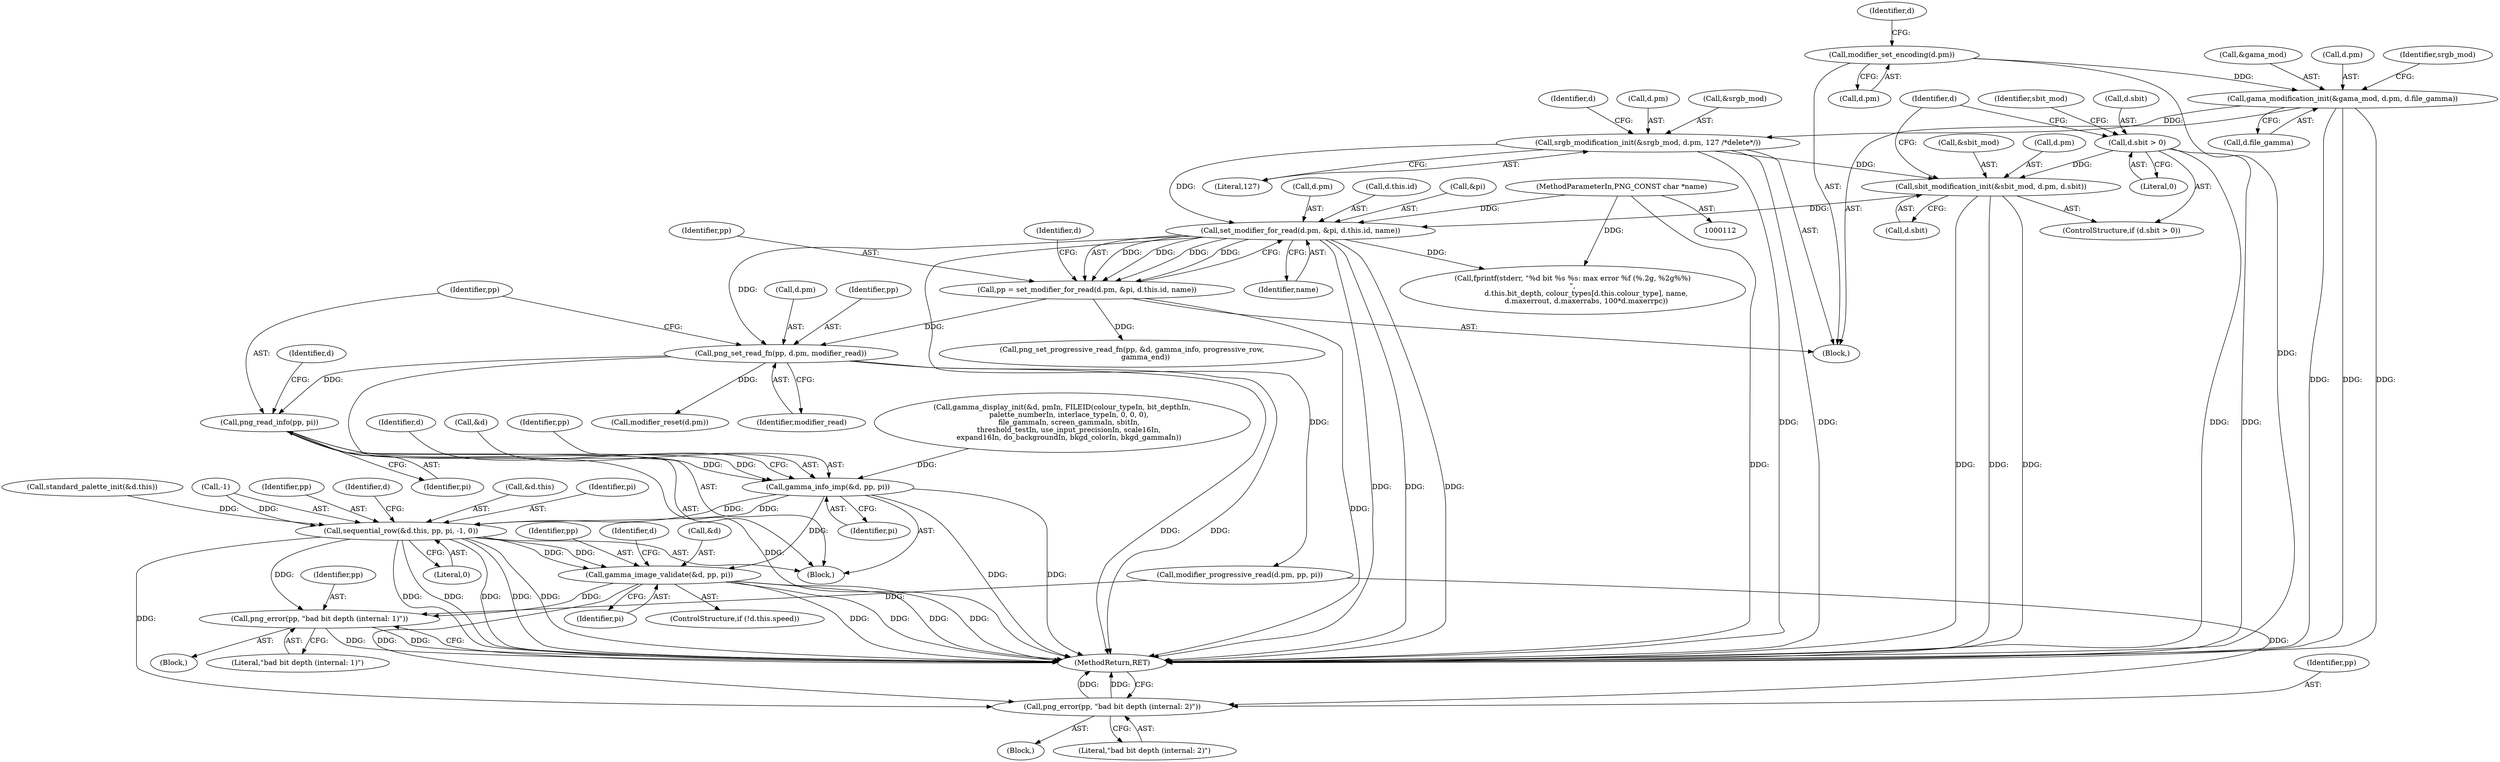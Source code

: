 digraph "1_Android_9d4853418ab2f754c2b63e091c29c5529b8b86ca_48@API" {
"1000278" [label="(Call,png_read_info(pp, pi))"];
"1000272" [label="(Call,png_set_read_fn(pp, d.pm, modifier_read))"];
"1000229" [label="(Call,pp = set_modifier_for_read(d.pm, &pi, d.this.id, name))"];
"1000231" [label="(Call,set_modifier_for_read(d.pm, &pi, d.this.id, name))"];
"1000214" [label="(Call,sbit_modification_init(&sbit_mod, d.pm, d.sbit))"];
"1000201" [label="(Call,srgb_modification_init(&srgb_mod, d.pm, 127 /*delete*/))"];
"1000192" [label="(Call,gama_modification_init(&gama_mod, d.pm, d.file_gamma))"];
"1000172" [label="(Call,modifier_set_encoding(d.pm))"];
"1000209" [label="(Call,d.sbit > 0)"];
"1000122" [label="(MethodParameterIn,PNG_CONST char *name)"];
"1000281" [label="(Call,gamma_info_imp(&d, pp, pi))"];
"1000286" [label="(Call,sequential_row(&d.this, pp, pi, -1, 0))"];
"1000303" [label="(Call,gamma_image_validate(&d, pp, pi))"];
"1000478" [label="(Call,png_error(pp, \"bad bit depth (internal: 1)\"))"];
"1000549" [label="(Call,png_error(pp, \"bad bit depth (internal: 2)\"))"];
"1000281" [label="(Call,gamma_info_imp(&d, pp, pi))"];
"1000246" [label="(Identifier,d)"];
"1000226" [label="(Identifier,d)"];
"1000320" [label="(Identifier,d)"];
"1000195" [label="(Call,d.pm)"];
"1000296" [label="(ControlStructure,if (!d.this.speed))"];
"1000272" [label="(Call,png_set_read_fn(pp, d.pm, modifier_read))"];
"1000283" [label="(Identifier,d)"];
"1000237" [label="(Call,d.this.id)"];
"1000282" [label="(Call,&d)"];
"1000235" [label="(Call,&pi)"];
"1000242" [label="(Identifier,name)"];
"1000549" [label="(Call,png_error(pp, \"bad bit depth (internal: 2)\"))"];
"1000273" [label="(Identifier,pp)"];
"1000173" [label="(Call,d.pm)"];
"1000203" [label="(Identifier,srgb_mod)"];
"1000300" [label="(Identifier,d)"];
"1000284" [label="(Identifier,pp)"];
"1000478" [label="(Call,png_error(pp, \"bad bit depth (internal: 1)\"))"];
"1000192" [label="(Call,gama_modification_init(&gama_mod, d.pm, d.file_gamma))"];
"1000257" [label="(Call,png_set_progressive_read_fn(pp, &d, gamma_info, progressive_row,\n            gamma_end))"];
"1000216" [label="(Identifier,sbit_mod)"];
"1000232" [label="(Call,d.pm)"];
"1000209" [label="(Call,d.sbit > 0)"];
"1000280" [label="(Identifier,pi)"];
"1000198" [label="(Call,d.file_gamma)"];
"1000229" [label="(Call,pp = set_modifier_for_read(d.pm, &pi, d.this.id, name))"];
"1000480" [label="(Literal,\"bad bit depth (internal: 1)\")"];
"1000274" [label="(Call,d.pm)"];
"1000230" [label="(Identifier,pp)"];
"1000202" [label="(Call,&srgb_mod)"];
"1000211" [label="(Identifier,d)"];
"1000287" [label="(Call,&d.this)"];
"1000340" [label="(Call,fprintf(stderr, \"%d bit %s %s: max error %f (%.2g, %2g%%)\n\",\n            d.this.bit_depth, colour_types[d.this.colour_type], name,\n            d.maxerrout, d.maxerrabs, 100*d.maxerrpc))"];
"1000220" [label="(Call,d.sbit)"];
"1000122" [label="(MethodParameterIn,PNG_CONST char *name)"];
"1000193" [label="(Call,&gama_mod)"];
"1000271" [label="(Block,)"];
"1000479" [label="(Identifier,pp)"];
"1000207" [label="(Literal,127)"];
"1000292" [label="(Identifier,pi)"];
"1000303" [label="(Call,gamma_image_validate(&d, pp, pi))"];
"1000201" [label="(Call,srgb_modification_init(&srgb_mod, d.pm, 127 /*delete*/))"];
"1000304" [label="(Call,&d)"];
"1000231" [label="(Call,set_modifier_for_read(d.pm, &pi, d.this.id, name))"];
"1000306" [label="(Identifier,pp)"];
"1000318" [label="(Call,modifier_reset(d.pm))"];
"1000214" [label="(Call,sbit_modification_init(&sbit_mod, d.pm, d.sbit))"];
"1000210" [label="(Call,d.sbit)"];
"1000137" [label="(Call,gamma_display_init(&d, pmIn, FILEID(colour_typeIn, bit_depthIn,\n      palette_numberIn, interlace_typeIn, 0, 0, 0),\n      file_gammaIn, screen_gammaIn, sbitIn,\n      threshold_testIn, use_input_precisionIn, scale16In,\n      expand16In, do_backgroundIn, bkgd_colorIn, bkgd_gammaIn))"];
"1000204" [label="(Call,d.pm)"];
"1000285" [label="(Identifier,pi)"];
"1000217" [label="(Call,d.pm)"];
"1000295" [label="(Literal,0)"];
"1000307" [label="(Identifier,pi)"];
"1000390" [label="(Block,)"];
"1000289" [label="(Identifier,d)"];
"1000286" [label="(Call,sequential_row(&d.this, pp, pi, -1, 0))"];
"1000264" [label="(Call,modifier_progressive_read(d.pm, pp, pi))"];
"1000278" [label="(Call,png_read_info(pp, pi))"];
"1000505" [label="(Block,)"];
"1000277" [label="(Identifier,modifier_read)"];
"1000279" [label="(Identifier,pp)"];
"1000159" [label="(Block,)"];
"1000551" [label="(Literal,\"bad bit depth (internal: 2)\")"];
"1000243" [label="(Call,standard_palette_init(&d.this))"];
"1000208" [label="(ControlStructure,if (d.sbit > 0))"];
"1000291" [label="(Identifier,pp)"];
"1000213" [label="(Literal,0)"];
"1000550" [label="(Identifier,pp)"];
"1000179" [label="(Identifier,d)"];
"1000172" [label="(Call,modifier_set_encoding(d.pm))"];
"1000293" [label="(Call,-1)"];
"1000215" [label="(Call,&sbit_mod)"];
"1000581" [label="(MethodReturn,RET)"];
"1000278" -> "1000271"  [label="AST: "];
"1000278" -> "1000280"  [label="CFG: "];
"1000279" -> "1000278"  [label="AST: "];
"1000280" -> "1000278"  [label="AST: "];
"1000283" -> "1000278"  [label="CFG: "];
"1000278" -> "1000581"  [label="DDG: "];
"1000272" -> "1000278"  [label="DDG: "];
"1000278" -> "1000281"  [label="DDG: "];
"1000278" -> "1000281"  [label="DDG: "];
"1000272" -> "1000271"  [label="AST: "];
"1000272" -> "1000277"  [label="CFG: "];
"1000273" -> "1000272"  [label="AST: "];
"1000274" -> "1000272"  [label="AST: "];
"1000277" -> "1000272"  [label="AST: "];
"1000279" -> "1000272"  [label="CFG: "];
"1000272" -> "1000581"  [label="DDG: "];
"1000272" -> "1000581"  [label="DDG: "];
"1000229" -> "1000272"  [label="DDG: "];
"1000231" -> "1000272"  [label="DDG: "];
"1000272" -> "1000318"  [label="DDG: "];
"1000229" -> "1000159"  [label="AST: "];
"1000229" -> "1000231"  [label="CFG: "];
"1000230" -> "1000229"  [label="AST: "];
"1000231" -> "1000229"  [label="AST: "];
"1000246" -> "1000229"  [label="CFG: "];
"1000229" -> "1000581"  [label="DDG: "];
"1000231" -> "1000229"  [label="DDG: "];
"1000231" -> "1000229"  [label="DDG: "];
"1000231" -> "1000229"  [label="DDG: "];
"1000231" -> "1000229"  [label="DDG: "];
"1000229" -> "1000257"  [label="DDG: "];
"1000231" -> "1000242"  [label="CFG: "];
"1000232" -> "1000231"  [label="AST: "];
"1000235" -> "1000231"  [label="AST: "];
"1000237" -> "1000231"  [label="AST: "];
"1000242" -> "1000231"  [label="AST: "];
"1000231" -> "1000581"  [label="DDG: "];
"1000231" -> "1000581"  [label="DDG: "];
"1000231" -> "1000581"  [label="DDG: "];
"1000214" -> "1000231"  [label="DDG: "];
"1000201" -> "1000231"  [label="DDG: "];
"1000122" -> "1000231"  [label="DDG: "];
"1000231" -> "1000264"  [label="DDG: "];
"1000231" -> "1000340"  [label="DDG: "];
"1000214" -> "1000208"  [label="AST: "];
"1000214" -> "1000220"  [label="CFG: "];
"1000215" -> "1000214"  [label="AST: "];
"1000217" -> "1000214"  [label="AST: "];
"1000220" -> "1000214"  [label="AST: "];
"1000226" -> "1000214"  [label="CFG: "];
"1000214" -> "1000581"  [label="DDG: "];
"1000214" -> "1000581"  [label="DDG: "];
"1000214" -> "1000581"  [label="DDG: "];
"1000201" -> "1000214"  [label="DDG: "];
"1000209" -> "1000214"  [label="DDG: "];
"1000201" -> "1000159"  [label="AST: "];
"1000201" -> "1000207"  [label="CFG: "];
"1000202" -> "1000201"  [label="AST: "];
"1000204" -> "1000201"  [label="AST: "];
"1000207" -> "1000201"  [label="AST: "];
"1000211" -> "1000201"  [label="CFG: "];
"1000201" -> "1000581"  [label="DDG: "];
"1000201" -> "1000581"  [label="DDG: "];
"1000192" -> "1000201"  [label="DDG: "];
"1000192" -> "1000159"  [label="AST: "];
"1000192" -> "1000198"  [label="CFG: "];
"1000193" -> "1000192"  [label="AST: "];
"1000195" -> "1000192"  [label="AST: "];
"1000198" -> "1000192"  [label="AST: "];
"1000203" -> "1000192"  [label="CFG: "];
"1000192" -> "1000581"  [label="DDG: "];
"1000192" -> "1000581"  [label="DDG: "];
"1000192" -> "1000581"  [label="DDG: "];
"1000172" -> "1000192"  [label="DDG: "];
"1000172" -> "1000159"  [label="AST: "];
"1000172" -> "1000173"  [label="CFG: "];
"1000173" -> "1000172"  [label="AST: "];
"1000179" -> "1000172"  [label="CFG: "];
"1000172" -> "1000581"  [label="DDG: "];
"1000209" -> "1000208"  [label="AST: "];
"1000209" -> "1000213"  [label="CFG: "];
"1000210" -> "1000209"  [label="AST: "];
"1000213" -> "1000209"  [label="AST: "];
"1000216" -> "1000209"  [label="CFG: "];
"1000226" -> "1000209"  [label="CFG: "];
"1000209" -> "1000581"  [label="DDG: "];
"1000209" -> "1000581"  [label="DDG: "];
"1000122" -> "1000112"  [label="AST: "];
"1000122" -> "1000581"  [label="DDG: "];
"1000122" -> "1000340"  [label="DDG: "];
"1000281" -> "1000271"  [label="AST: "];
"1000281" -> "1000285"  [label="CFG: "];
"1000282" -> "1000281"  [label="AST: "];
"1000284" -> "1000281"  [label="AST: "];
"1000285" -> "1000281"  [label="AST: "];
"1000289" -> "1000281"  [label="CFG: "];
"1000281" -> "1000581"  [label="DDG: "];
"1000281" -> "1000581"  [label="DDG: "];
"1000137" -> "1000281"  [label="DDG: "];
"1000281" -> "1000286"  [label="DDG: "];
"1000281" -> "1000286"  [label="DDG: "];
"1000281" -> "1000303"  [label="DDG: "];
"1000286" -> "1000271"  [label="AST: "];
"1000286" -> "1000295"  [label="CFG: "];
"1000287" -> "1000286"  [label="AST: "];
"1000291" -> "1000286"  [label="AST: "];
"1000292" -> "1000286"  [label="AST: "];
"1000293" -> "1000286"  [label="AST: "];
"1000295" -> "1000286"  [label="AST: "];
"1000300" -> "1000286"  [label="CFG: "];
"1000286" -> "1000581"  [label="DDG: "];
"1000286" -> "1000581"  [label="DDG: "];
"1000286" -> "1000581"  [label="DDG: "];
"1000286" -> "1000581"  [label="DDG: "];
"1000286" -> "1000581"  [label="DDG: "];
"1000243" -> "1000286"  [label="DDG: "];
"1000293" -> "1000286"  [label="DDG: "];
"1000286" -> "1000303"  [label="DDG: "];
"1000286" -> "1000303"  [label="DDG: "];
"1000286" -> "1000478"  [label="DDG: "];
"1000286" -> "1000549"  [label="DDG: "];
"1000303" -> "1000296"  [label="AST: "];
"1000303" -> "1000307"  [label="CFG: "];
"1000304" -> "1000303"  [label="AST: "];
"1000306" -> "1000303"  [label="AST: "];
"1000307" -> "1000303"  [label="AST: "];
"1000320" -> "1000303"  [label="CFG: "];
"1000303" -> "1000581"  [label="DDG: "];
"1000303" -> "1000581"  [label="DDG: "];
"1000303" -> "1000581"  [label="DDG: "];
"1000303" -> "1000581"  [label="DDG: "];
"1000303" -> "1000478"  [label="DDG: "];
"1000303" -> "1000549"  [label="DDG: "];
"1000478" -> "1000390"  [label="AST: "];
"1000478" -> "1000480"  [label="CFG: "];
"1000479" -> "1000478"  [label="AST: "];
"1000480" -> "1000478"  [label="AST: "];
"1000581" -> "1000478"  [label="CFG: "];
"1000478" -> "1000581"  [label="DDG: "];
"1000478" -> "1000581"  [label="DDG: "];
"1000264" -> "1000478"  [label="DDG: "];
"1000549" -> "1000505"  [label="AST: "];
"1000549" -> "1000551"  [label="CFG: "];
"1000550" -> "1000549"  [label="AST: "];
"1000551" -> "1000549"  [label="AST: "];
"1000581" -> "1000549"  [label="CFG: "];
"1000549" -> "1000581"  [label="DDG: "];
"1000549" -> "1000581"  [label="DDG: "];
"1000264" -> "1000549"  [label="DDG: "];
}
